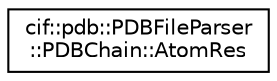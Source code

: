 digraph "Graphical Class Hierarchy"
{
  edge [fontname="Helvetica",fontsize="10",labelfontname="Helvetica",labelfontsize="10"];
  node [fontname="Helvetica",fontsize="10",shape=record];
  rankdir="LR";
  Node0 [label="cif::pdb::PDBFileParser\l::PDBChain::AtomRes",height=0.2,width=0.4,color="black", fillcolor="white", style="filled",URL="$structcif_1_1pdb_1_1PDBFileParser_1_1PDBChain_1_1AtomRes.html"];
}
